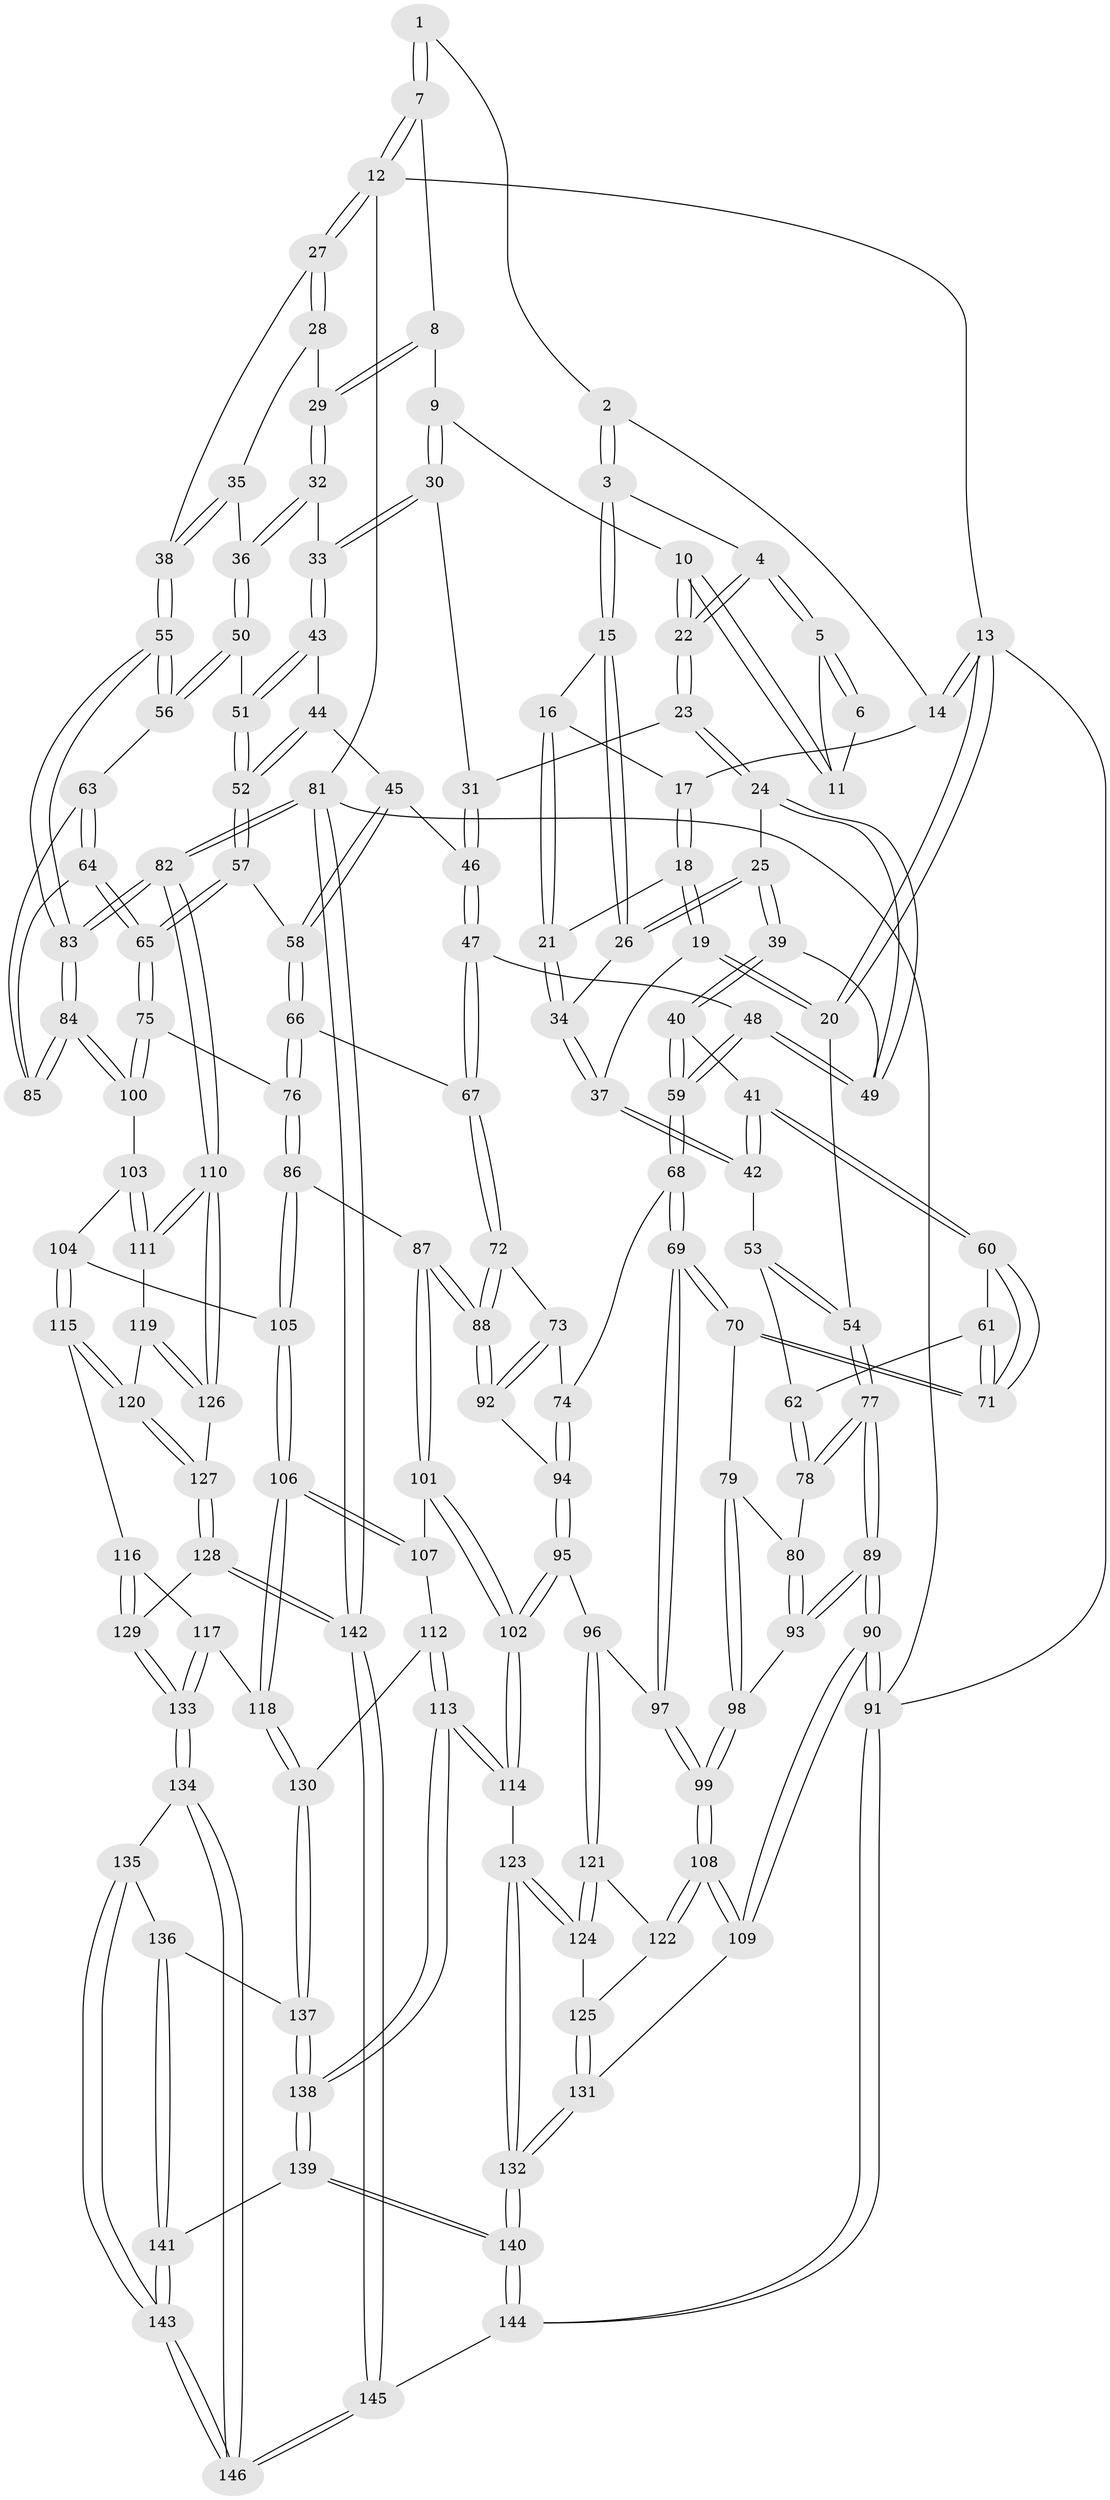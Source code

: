 // coarse degree distribution, {1: 0.0136986301369863, 3: 0.1917808219178082, 5: 0.3698630136986301, 4: 0.2876712328767123, 7: 0.0273972602739726, 6: 0.0821917808219178, 2: 0.0273972602739726}
// Generated by graph-tools (version 1.1) at 2025/05/03/04/25 22:05:54]
// undirected, 146 vertices, 362 edges
graph export_dot {
graph [start="1"]
  node [color=gray90,style=filled];
  1 [pos="+0.47667915682223816+0"];
  2 [pos="+0.23423757694007413+0"];
  3 [pos="+0.30502411516194305+0.0291176281807668"];
  4 [pos="+0.4364484176404643+0.05157350076779271"];
  5 [pos="+0.4391916292807907+0.046205911738813804"];
  6 [pos="+0.47120937728671913+0"];
  7 [pos="+0.749595125456729+0"];
  8 [pos="+0.748837795513261+0"];
  9 [pos="+0.5863697832580577+0.07464405846417581"];
  10 [pos="+0.5690192281717853+0.06665251583958655"];
  11 [pos="+0.5395692951994262+0.04720049119905428"];
  12 [pos="+1+0"];
  13 [pos="+0+0"];
  14 [pos="+0.11428868643308131+0"];
  15 [pos="+0.28863639271505437+0.0804976289756696"];
  16 [pos="+0.16247219683317932+0.023130661852867575"];
  17 [pos="+0.12099210835160629+0"];
  18 [pos="+0.05658788239025476+0.13992655599186576"];
  19 [pos="+0.013194699214762934+0.17572443684869626"];
  20 [pos="+0+0.18543228299228431"];
  21 [pos="+0.1553123088332251+0.10510356183513857"];
  22 [pos="+0.4393771858187739+0.09091147803847287"];
  23 [pos="+0.43510583100690803+0.179092803948777"];
  24 [pos="+0.42768575546942605+0.1837962223534443"];
  25 [pos="+0.29900918199829524+0.18193041122508427"];
  26 [pos="+0.27949365666770937+0.16984098677889367"];
  27 [pos="+1+0"];
  28 [pos="+0.8519124578644421+0.07984492363469173"];
  29 [pos="+0.773104077125475+0"];
  30 [pos="+0.5687875843143766+0.1800716311209744"];
  31 [pos="+0.44356314160793914+0.17980774591991838"];
  32 [pos="+0.6833772728359397+0.1888170504180199"];
  33 [pos="+0.6146428640883513+0.21910151670578115"];
  34 [pos="+0.2712784254254095+0.1707446721202176"];
  35 [pos="+0.8703742294719091+0.17877915510802947"];
  36 [pos="+0.8464331692597885+0.2503649287883072"];
  37 [pos="+0.1402030683298149+0.27328946474404314"];
  38 [pos="+1+0.1463246043844226"];
  39 [pos="+0.3009813856463629+0.3281694884204844"];
  40 [pos="+0.27062111478594175+0.37441674355539784"];
  41 [pos="+0.2371735393266619+0.38309117717661"];
  42 [pos="+0.1445465748711306+0.3170288166092189"];
  43 [pos="+0.6154909295654288+0.24069477356420493"];
  44 [pos="+0.615498746046794+0.24722802630665394"];
  45 [pos="+0.5907615108753631+0.30609974751600955"];
  46 [pos="+0.5538358905676168+0.3590328127938655"];
  47 [pos="+0.5442282098977244+0.37627957321347355"];
  48 [pos="+0.4329588877185116+0.33234760962929355"];
  49 [pos="+0.43090826601233406+0.3292153986550032"];
  50 [pos="+0.8529787686760186+0.29164954209646266"];
  51 [pos="+0.8429141621529255+0.30327952423952254"];
  52 [pos="+0.7847181892804482+0.37507018256179275"];
  53 [pos="+0.1064521768391802+0.3524439202713876"];
  54 [pos="+0+0.28875706387999617"];
  55 [pos="+1+0.3709875693298063"];
  56 [pos="+1+0.3694006471754194"];
  57 [pos="+0.7803597253397269+0.3876377514070721"];
  58 [pos="+0.7130672019451102+0.392154921641826"];
  59 [pos="+0.37138990824940493+0.45879476568097494"];
  60 [pos="+0.23664711899498442+0.38446679373266013"];
  61 [pos="+0.10096825816977165+0.44673732059138194"];
  62 [pos="+0.07427737861930404+0.4417561279353541"];
  63 [pos="+0.9601103404408049+0.4444028581769324"];
  64 [pos="+0.8344361940838545+0.5166486430055233"];
  65 [pos="+0.8000592125648475+0.5250779219586673"];
  66 [pos="+0.5717218136524825+0.4402019209571663"];
  67 [pos="+0.556938647615316+0.43638591946300137"];
  68 [pos="+0.3844497507590659+0.49751466970838487"];
  69 [pos="+0.32012477567834624+0.5648778580387496"];
  70 [pos="+0.21309963622571415+0.50776942748982"];
  71 [pos="+0.20950856369153895+0.4884862865091138"];
  72 [pos="+0.5483960286057419+0.4468565360305043"];
  73 [pos="+0.42695802288273665+0.49220301743293465"];
  74 [pos="+0.3898390434834219+0.49824546155670574"];
  75 [pos="+0.7851296081874575+0.556461434823179"];
  76 [pos="+0.749766585014094+0.5837434471626355"];
  77 [pos="+0+0.5064597571448237"];
  78 [pos="+0.03387394541304039+0.4743150991529007"];
  79 [pos="+0.1728686472948156+0.5436091865514909"];
  80 [pos="+0.09764024073202372+0.5303877237423107"];
  81 [pos="+1+1"];
  82 [pos="+1+0.926430865544739"];
  83 [pos="+1+0.6118745816075188"];
  84 [pos="+1+0.6201241321067699"];
  85 [pos="+0.9590129842908857+0.5462483945889887"];
  86 [pos="+0.7471540000933136+0.588247528334379"];
  87 [pos="+0.553168345434703+0.6263902932718893"];
  88 [pos="+0.5497741123387045+0.6182155215399948"];
  89 [pos="+0+0.6324574019196367"];
  90 [pos="+0+1"];
  91 [pos="+0+1"];
  92 [pos="+0.5353622192486281+0.6091324624773802"];
  93 [pos="+0.08425162659564098+0.632988663509433"];
  94 [pos="+0.4415330425927931+0.574131939719451"];
  95 [pos="+0.4268744233408198+0.692987711832486"];
  96 [pos="+0.3914577744179768+0.6893949394828514"];
  97 [pos="+0.31739098572848456+0.636486750202025"];
  98 [pos="+0.1571504383395553+0.6647964069931622"];
  99 [pos="+0.1913908128299422+0.7133758860539349"];
  100 [pos="+0.9472740885978026+0.6640732273688673"];
  101 [pos="+0.5344962391938888+0.6649687344039269"];
  102 [pos="+0.4739216716184142+0.7069730383247669"];
  103 [pos="+0.9353939082598925+0.6893740603925463"];
  104 [pos="+0.8191590045949255+0.7167098809244368"];
  105 [pos="+0.746783152392181+0.6377495979344967"];
  106 [pos="+0.6914296920290742+0.7638363103732448"];
  107 [pos="+0.5674287842256037+0.6946685314957421"];
  108 [pos="+0.18416199685012252+0.7487249788002837"];
  109 [pos="+0.15524493406597756+0.8174333163074803"];
  110 [pos="+1+0.8520286298458197"];
  111 [pos="+0.9306671425460111+0.7128506250061889"];
  112 [pos="+0.5884066093432851+0.7926323928081666"];
  113 [pos="+0.5047819693637207+0.8254008173441331"];
  114 [pos="+0.4887447503665061+0.8042338464425763"];
  115 [pos="+0.8401730934764289+0.7707093592746705"];
  116 [pos="+0.829654831404997+0.7817205410838857"];
  117 [pos="+0.7146340822027676+0.7949955385595355"];
  118 [pos="+0.6913852148124278+0.7783261901553438"];
  119 [pos="+0.9095132267765536+0.7614896374157806"];
  120 [pos="+0.8907930173790654+0.7757747017226682"];
  121 [pos="+0.3658168158000182+0.7475424066196801"];
  122 [pos="+0.3300401251510113+0.7756646376622942"];
  123 [pos="+0.3944465844365654+0.8321070887652536"];
  124 [pos="+0.386470391705462+0.8242517752250128"];
  125 [pos="+0.32861201597066175+0.8158897764562235"];
  126 [pos="+1+0.8474564271433104"];
  127 [pos="+0.9033631381403072+0.8627977181216345"];
  128 [pos="+0.868040342286025+0.8998637082077626"];
  129 [pos="+0.8199518834778745+0.9029347644640263"];
  130 [pos="+0.6732598907723316+0.7938278381029339"];
  131 [pos="+0.27869774815465337+0.8663628044709722"];
  132 [pos="+0.35453289751910594+0.9450126024491001"];
  133 [pos="+0.7909755706485353+0.9161754259444396"];
  134 [pos="+0.7844659415183248+0.9270226254019953"];
  135 [pos="+0.682714205209855+0.916947401940744"];
  136 [pos="+0.6588502761429114+0.8937300072277905"];
  137 [pos="+0.6463264914392939+0.8559611811571273"];
  138 [pos="+0.519306385735446+0.8930702072209062"];
  139 [pos="+0.5123438458721595+0.9281356658740137"];
  140 [pos="+0.402045657681517+1"];
  141 [pos="+0.5969914613831264+0.9496495181150917"];
  142 [pos="+1+1"];
  143 [pos="+0.6465224727950553+0.9902588052611814"];
  144 [pos="+0.3734781370926183+1"];
  145 [pos="+0.7506939002564801+1"];
  146 [pos="+0.7497884562795245+1"];
  1 -- 2;
  1 -- 7;
  1 -- 7;
  2 -- 3;
  2 -- 3;
  2 -- 14;
  3 -- 4;
  3 -- 15;
  3 -- 15;
  4 -- 5;
  4 -- 5;
  4 -- 22;
  4 -- 22;
  5 -- 6;
  5 -- 6;
  5 -- 11;
  6 -- 11;
  7 -- 8;
  7 -- 12;
  7 -- 12;
  8 -- 9;
  8 -- 29;
  8 -- 29;
  9 -- 10;
  9 -- 30;
  9 -- 30;
  10 -- 11;
  10 -- 11;
  10 -- 22;
  10 -- 22;
  12 -- 13;
  12 -- 27;
  12 -- 27;
  12 -- 81;
  13 -- 14;
  13 -- 14;
  13 -- 20;
  13 -- 20;
  13 -- 91;
  14 -- 17;
  15 -- 16;
  15 -- 26;
  15 -- 26;
  16 -- 17;
  16 -- 21;
  16 -- 21;
  17 -- 18;
  17 -- 18;
  18 -- 19;
  18 -- 19;
  18 -- 21;
  19 -- 20;
  19 -- 20;
  19 -- 37;
  20 -- 54;
  21 -- 34;
  21 -- 34;
  22 -- 23;
  22 -- 23;
  23 -- 24;
  23 -- 24;
  23 -- 31;
  24 -- 25;
  24 -- 49;
  24 -- 49;
  25 -- 26;
  25 -- 26;
  25 -- 39;
  25 -- 39;
  26 -- 34;
  27 -- 28;
  27 -- 28;
  27 -- 38;
  28 -- 29;
  28 -- 35;
  29 -- 32;
  29 -- 32;
  30 -- 31;
  30 -- 33;
  30 -- 33;
  31 -- 46;
  31 -- 46;
  32 -- 33;
  32 -- 36;
  32 -- 36;
  33 -- 43;
  33 -- 43;
  34 -- 37;
  34 -- 37;
  35 -- 36;
  35 -- 38;
  35 -- 38;
  36 -- 50;
  36 -- 50;
  37 -- 42;
  37 -- 42;
  38 -- 55;
  38 -- 55;
  39 -- 40;
  39 -- 40;
  39 -- 49;
  40 -- 41;
  40 -- 59;
  40 -- 59;
  41 -- 42;
  41 -- 42;
  41 -- 60;
  41 -- 60;
  42 -- 53;
  43 -- 44;
  43 -- 51;
  43 -- 51;
  44 -- 45;
  44 -- 52;
  44 -- 52;
  45 -- 46;
  45 -- 58;
  45 -- 58;
  46 -- 47;
  46 -- 47;
  47 -- 48;
  47 -- 67;
  47 -- 67;
  48 -- 49;
  48 -- 49;
  48 -- 59;
  48 -- 59;
  50 -- 51;
  50 -- 56;
  50 -- 56;
  51 -- 52;
  51 -- 52;
  52 -- 57;
  52 -- 57;
  53 -- 54;
  53 -- 54;
  53 -- 62;
  54 -- 77;
  54 -- 77;
  55 -- 56;
  55 -- 56;
  55 -- 83;
  55 -- 83;
  56 -- 63;
  57 -- 58;
  57 -- 65;
  57 -- 65;
  58 -- 66;
  58 -- 66;
  59 -- 68;
  59 -- 68;
  60 -- 61;
  60 -- 71;
  60 -- 71;
  61 -- 62;
  61 -- 71;
  61 -- 71;
  62 -- 78;
  62 -- 78;
  63 -- 64;
  63 -- 64;
  63 -- 85;
  64 -- 65;
  64 -- 65;
  64 -- 85;
  65 -- 75;
  65 -- 75;
  66 -- 67;
  66 -- 76;
  66 -- 76;
  67 -- 72;
  67 -- 72;
  68 -- 69;
  68 -- 69;
  68 -- 74;
  69 -- 70;
  69 -- 70;
  69 -- 97;
  69 -- 97;
  70 -- 71;
  70 -- 71;
  70 -- 79;
  72 -- 73;
  72 -- 88;
  72 -- 88;
  73 -- 74;
  73 -- 92;
  73 -- 92;
  74 -- 94;
  74 -- 94;
  75 -- 76;
  75 -- 100;
  75 -- 100;
  76 -- 86;
  76 -- 86;
  77 -- 78;
  77 -- 78;
  77 -- 89;
  77 -- 89;
  78 -- 80;
  79 -- 80;
  79 -- 98;
  79 -- 98;
  80 -- 93;
  80 -- 93;
  81 -- 82;
  81 -- 82;
  81 -- 142;
  81 -- 142;
  81 -- 91;
  82 -- 83;
  82 -- 83;
  82 -- 110;
  82 -- 110;
  83 -- 84;
  83 -- 84;
  84 -- 85;
  84 -- 85;
  84 -- 100;
  84 -- 100;
  86 -- 87;
  86 -- 105;
  86 -- 105;
  87 -- 88;
  87 -- 88;
  87 -- 101;
  87 -- 101;
  88 -- 92;
  88 -- 92;
  89 -- 90;
  89 -- 90;
  89 -- 93;
  89 -- 93;
  90 -- 91;
  90 -- 91;
  90 -- 109;
  90 -- 109;
  91 -- 144;
  91 -- 144;
  92 -- 94;
  93 -- 98;
  94 -- 95;
  94 -- 95;
  95 -- 96;
  95 -- 102;
  95 -- 102;
  96 -- 97;
  96 -- 121;
  96 -- 121;
  97 -- 99;
  97 -- 99;
  98 -- 99;
  98 -- 99;
  99 -- 108;
  99 -- 108;
  100 -- 103;
  101 -- 102;
  101 -- 102;
  101 -- 107;
  102 -- 114;
  102 -- 114;
  103 -- 104;
  103 -- 111;
  103 -- 111;
  104 -- 105;
  104 -- 115;
  104 -- 115;
  105 -- 106;
  105 -- 106;
  106 -- 107;
  106 -- 107;
  106 -- 118;
  106 -- 118;
  107 -- 112;
  108 -- 109;
  108 -- 109;
  108 -- 122;
  108 -- 122;
  109 -- 131;
  110 -- 111;
  110 -- 111;
  110 -- 126;
  110 -- 126;
  111 -- 119;
  112 -- 113;
  112 -- 113;
  112 -- 130;
  113 -- 114;
  113 -- 114;
  113 -- 138;
  113 -- 138;
  114 -- 123;
  115 -- 116;
  115 -- 120;
  115 -- 120;
  116 -- 117;
  116 -- 129;
  116 -- 129;
  117 -- 118;
  117 -- 133;
  117 -- 133;
  118 -- 130;
  118 -- 130;
  119 -- 120;
  119 -- 126;
  119 -- 126;
  120 -- 127;
  120 -- 127;
  121 -- 122;
  121 -- 124;
  121 -- 124;
  122 -- 125;
  123 -- 124;
  123 -- 124;
  123 -- 132;
  123 -- 132;
  124 -- 125;
  125 -- 131;
  125 -- 131;
  126 -- 127;
  127 -- 128;
  127 -- 128;
  128 -- 129;
  128 -- 142;
  128 -- 142;
  129 -- 133;
  129 -- 133;
  130 -- 137;
  130 -- 137;
  131 -- 132;
  131 -- 132;
  132 -- 140;
  132 -- 140;
  133 -- 134;
  133 -- 134;
  134 -- 135;
  134 -- 146;
  134 -- 146;
  135 -- 136;
  135 -- 143;
  135 -- 143;
  136 -- 137;
  136 -- 141;
  136 -- 141;
  137 -- 138;
  137 -- 138;
  138 -- 139;
  138 -- 139;
  139 -- 140;
  139 -- 140;
  139 -- 141;
  140 -- 144;
  140 -- 144;
  141 -- 143;
  141 -- 143;
  142 -- 145;
  142 -- 145;
  143 -- 146;
  143 -- 146;
  144 -- 145;
  145 -- 146;
  145 -- 146;
}
